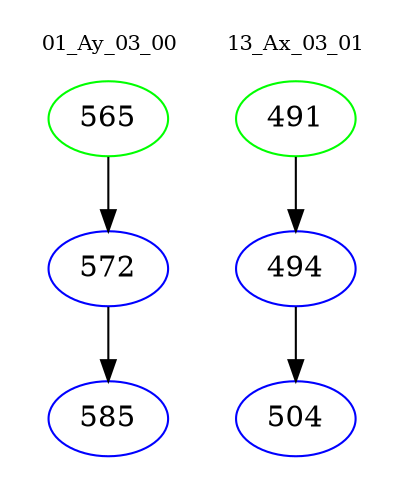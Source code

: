 digraph{
subgraph cluster_0 {
color = white
label = "01_Ay_03_00";
fontsize=10;
T0_565 [label="565", color="green"]
T0_565 -> T0_572 [color="black"]
T0_572 [label="572", color="blue"]
T0_572 -> T0_585 [color="black"]
T0_585 [label="585", color="blue"]
}
subgraph cluster_1 {
color = white
label = "13_Ax_03_01";
fontsize=10;
T1_491 [label="491", color="green"]
T1_491 -> T1_494 [color="black"]
T1_494 [label="494", color="blue"]
T1_494 -> T1_504 [color="black"]
T1_504 [label="504", color="blue"]
}
}
